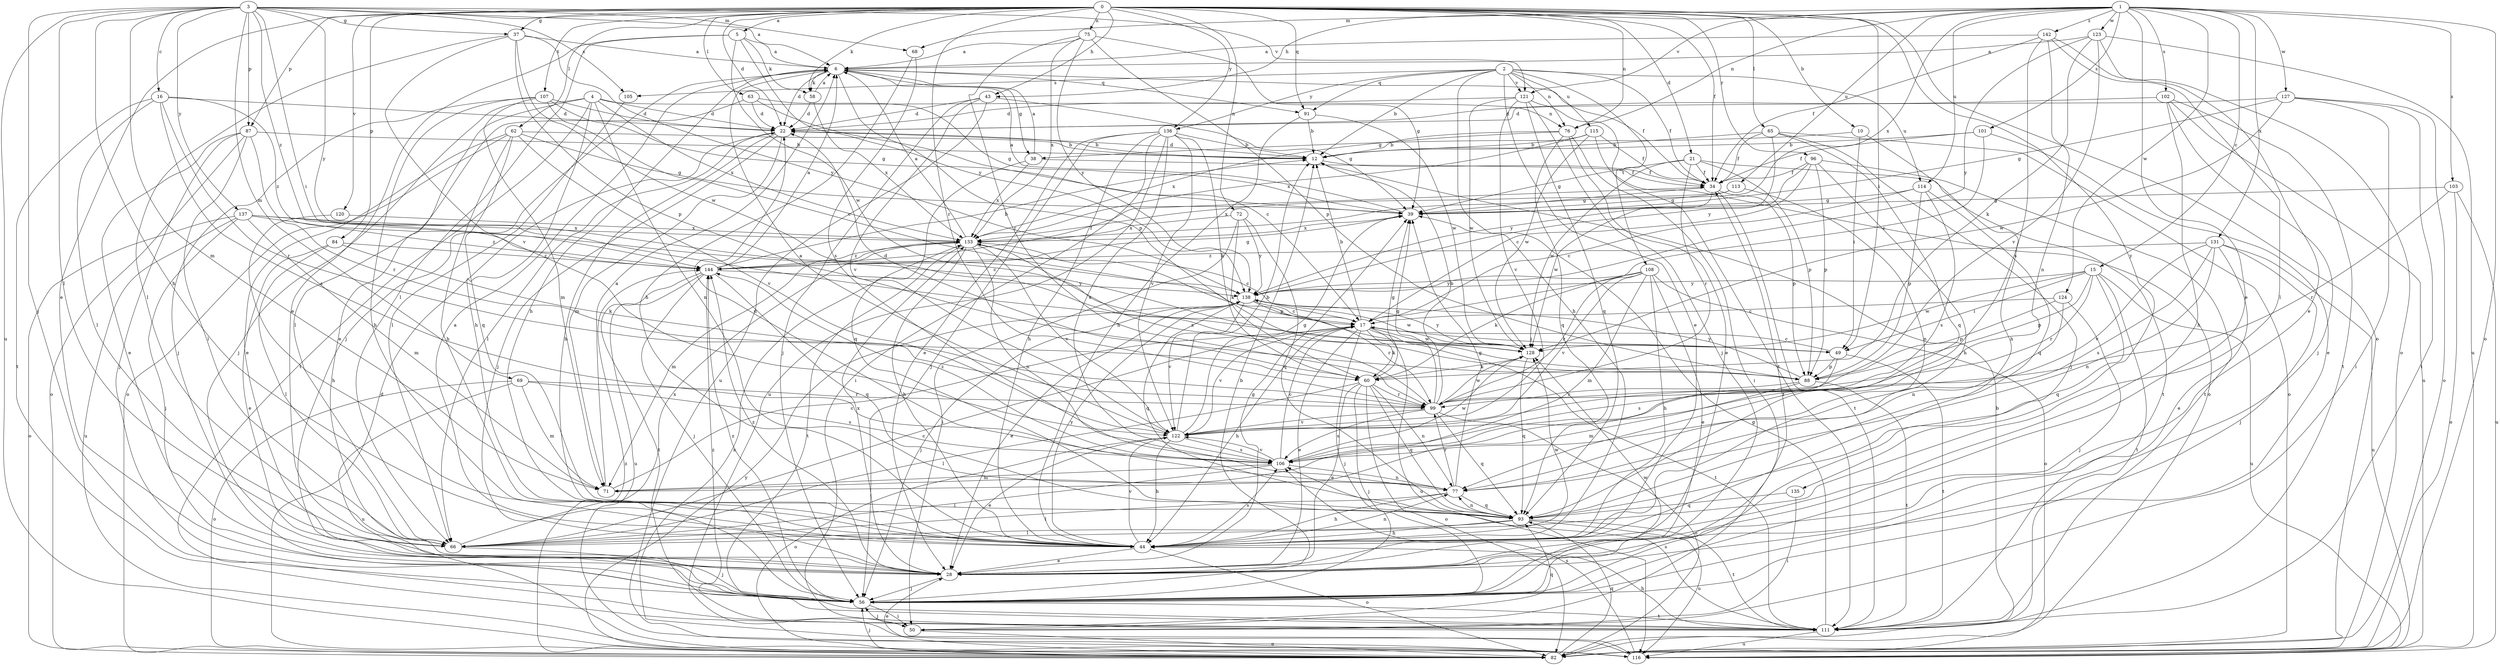 strict digraph  {
0;
1;
2;
3;
4;
5;
6;
10;
12;
15;
16;
17;
21;
22;
28;
34;
37;
38;
39;
43;
44;
49;
50;
56;
58;
60;
62;
63;
65;
66;
68;
69;
71;
72;
75;
76;
77;
82;
84;
87;
88;
91;
93;
96;
99;
101;
102;
103;
105;
106;
107;
108;
111;
113;
114;
115;
116;
120;
121;
122;
123;
124;
127;
128;
131;
133;
135;
136;
137;
138;
142;
144;
0 -> 5  [label=a];
0 -> 10  [label=b];
0 -> 21  [label=d];
0 -> 22  [label=d];
0 -> 28  [label=e];
0 -> 34  [label=f];
0 -> 37  [label=g];
0 -> 43  [label=h];
0 -> 49  [label=i];
0 -> 58  [label=k];
0 -> 62  [label=l];
0 -> 63  [label=l];
0 -> 65  [label=l];
0 -> 72  [label=n];
0 -> 75  [label=n];
0 -> 76  [label=n];
0 -> 82  [label=o];
0 -> 84  [label=p];
0 -> 87  [label=p];
0 -> 91  [label=q];
0 -> 96  [label=r];
0 -> 99  [label=r];
0 -> 107  [label=t];
0 -> 120  [label=v];
0 -> 135  [label=y];
0 -> 136  [label=y];
1 -> 15  [label=c];
1 -> 28  [label=e];
1 -> 43  [label=h];
1 -> 68  [label=m];
1 -> 76  [label=n];
1 -> 82  [label=o];
1 -> 101  [label=s];
1 -> 102  [label=s];
1 -> 103  [label=s];
1 -> 113  [label=u];
1 -> 114  [label=u];
1 -> 121  [label=v];
1 -> 123  [label=w];
1 -> 124  [label=w];
1 -> 127  [label=w];
1 -> 131  [label=x];
1 -> 133  [label=x];
1 -> 142  [label=z];
2 -> 12  [label=b];
2 -> 28  [label=e];
2 -> 34  [label=f];
2 -> 44  [label=h];
2 -> 76  [label=n];
2 -> 91  [label=q];
2 -> 105  [label=s];
2 -> 108  [label=t];
2 -> 114  [label=u];
2 -> 115  [label=u];
2 -> 121  [label=v];
2 -> 136  [label=y];
3 -> 6  [label=a];
3 -> 16  [label=c];
3 -> 37  [label=g];
3 -> 44  [label=h];
3 -> 49  [label=i];
3 -> 56  [label=j];
3 -> 66  [label=l];
3 -> 68  [label=m];
3 -> 69  [label=m];
3 -> 71  [label=m];
3 -> 87  [label=p];
3 -> 105  [label=s];
3 -> 116  [label=u];
3 -> 121  [label=v];
3 -> 137  [label=y];
3 -> 138  [label=y];
3 -> 144  [label=z];
4 -> 22  [label=d];
4 -> 28  [label=e];
4 -> 44  [label=h];
4 -> 56  [label=j];
4 -> 76  [label=n];
4 -> 77  [label=n];
4 -> 111  [label=t];
4 -> 133  [label=x];
5 -> 6  [label=a];
5 -> 28  [label=e];
5 -> 58  [label=k];
5 -> 66  [label=l];
5 -> 128  [label=w];
5 -> 138  [label=y];
6 -> 22  [label=d];
6 -> 34  [label=f];
6 -> 38  [label=g];
6 -> 44  [label=h];
6 -> 56  [label=j];
6 -> 58  [label=k];
6 -> 88  [label=p];
6 -> 91  [label=q];
10 -> 38  [label=g];
10 -> 44  [label=h];
10 -> 49  [label=i];
12 -> 22  [label=d];
12 -> 34  [label=f];
15 -> 49  [label=i];
15 -> 88  [label=p];
15 -> 93  [label=q];
15 -> 99  [label=r];
15 -> 111  [label=t];
15 -> 116  [label=u];
15 -> 128  [label=w];
15 -> 138  [label=y];
16 -> 22  [label=d];
16 -> 66  [label=l];
16 -> 99  [label=r];
16 -> 106  [label=s];
16 -> 111  [label=t];
16 -> 144  [label=z];
17 -> 12  [label=b];
17 -> 28  [label=e];
17 -> 44  [label=h];
17 -> 49  [label=i];
17 -> 56  [label=j];
17 -> 60  [label=k];
17 -> 111  [label=t];
17 -> 116  [label=u];
17 -> 122  [label=v];
17 -> 128  [label=w];
21 -> 34  [label=f];
21 -> 39  [label=g];
21 -> 88  [label=p];
21 -> 99  [label=r];
21 -> 111  [label=t];
21 -> 128  [label=w];
22 -> 12  [label=b];
22 -> 44  [label=h];
22 -> 56  [label=j];
22 -> 66  [label=l];
22 -> 71  [label=m];
28 -> 6  [label=a];
28 -> 39  [label=g];
28 -> 56  [label=j];
28 -> 133  [label=x];
28 -> 144  [label=z];
34 -> 39  [label=g];
34 -> 88  [label=p];
34 -> 111  [label=t];
34 -> 128  [label=w];
37 -> 6  [label=a];
37 -> 66  [label=l];
37 -> 88  [label=p];
37 -> 122  [label=v];
37 -> 128  [label=w];
37 -> 138  [label=y];
38 -> 6  [label=a];
38 -> 34  [label=f];
38 -> 93  [label=q];
38 -> 133  [label=x];
39 -> 6  [label=a];
39 -> 133  [label=x];
43 -> 22  [label=d];
43 -> 39  [label=g];
43 -> 56  [label=j];
43 -> 116  [label=u];
43 -> 122  [label=v];
44 -> 28  [label=e];
44 -> 77  [label=n];
44 -> 82  [label=o];
44 -> 106  [label=s];
44 -> 122  [label=v];
44 -> 128  [label=w];
44 -> 138  [label=y];
49 -> 17  [label=c];
49 -> 88  [label=p];
49 -> 106  [label=s];
49 -> 111  [label=t];
50 -> 56  [label=j];
50 -> 82  [label=o];
50 -> 93  [label=q];
56 -> 12  [label=b];
56 -> 34  [label=f];
56 -> 50  [label=i];
56 -> 111  [label=t];
56 -> 128  [label=w];
56 -> 144  [label=z];
58 -> 6  [label=a];
58 -> 22  [label=d];
58 -> 133  [label=x];
60 -> 22  [label=d];
60 -> 28  [label=e];
60 -> 39  [label=g];
60 -> 56  [label=j];
60 -> 66  [label=l];
60 -> 77  [label=n];
60 -> 82  [label=o];
60 -> 93  [label=q];
60 -> 99  [label=r];
62 -> 12  [label=b];
62 -> 28  [label=e];
62 -> 39  [label=g];
62 -> 44  [label=h];
62 -> 82  [label=o];
62 -> 93  [label=q];
62 -> 122  [label=v];
63 -> 17  [label=c];
63 -> 22  [label=d];
63 -> 39  [label=g];
63 -> 66  [label=l];
65 -> 12  [label=b];
65 -> 34  [label=f];
65 -> 56  [label=j];
65 -> 82  [label=o];
65 -> 93  [label=q];
65 -> 138  [label=y];
66 -> 17  [label=c];
66 -> 56  [label=j];
66 -> 133  [label=x];
68 -> 44  [label=h];
68 -> 106  [label=s];
69 -> 71  [label=m];
69 -> 82  [label=o];
69 -> 99  [label=r];
69 -> 106  [label=s];
69 -> 116  [label=u];
71 -> 6  [label=a];
71 -> 17  [label=c];
72 -> 50  [label=i];
72 -> 60  [label=k];
72 -> 93  [label=q];
72 -> 133  [label=x];
72 -> 138  [label=y];
75 -> 6  [label=a];
75 -> 39  [label=g];
75 -> 88  [label=p];
75 -> 99  [label=r];
75 -> 133  [label=x];
75 -> 138  [label=y];
76 -> 12  [label=b];
76 -> 28  [label=e];
76 -> 50  [label=i];
76 -> 93  [label=q];
76 -> 133  [label=x];
77 -> 22  [label=d];
77 -> 39  [label=g];
77 -> 44  [label=h];
77 -> 66  [label=l];
77 -> 93  [label=q];
77 -> 99  [label=r];
82 -> 12  [label=b];
82 -> 22  [label=d];
82 -> 28  [label=e];
82 -> 56  [label=j];
82 -> 93  [label=q];
82 -> 138  [label=y];
82 -> 144  [label=z];
84 -> 28  [label=e];
84 -> 60  [label=k];
84 -> 66  [label=l];
84 -> 144  [label=z];
87 -> 12  [label=b];
87 -> 28  [label=e];
87 -> 56  [label=j];
87 -> 66  [label=l];
87 -> 82  [label=o];
87 -> 99  [label=r];
88 -> 71  [label=m];
88 -> 99  [label=r];
88 -> 111  [label=t];
88 -> 138  [label=y];
91 -> 12  [label=b];
91 -> 44  [label=h];
91 -> 128  [label=w];
93 -> 44  [label=h];
93 -> 66  [label=l];
93 -> 77  [label=n];
93 -> 111  [label=t];
93 -> 116  [label=u];
96 -> 17  [label=c];
96 -> 34  [label=f];
96 -> 44  [label=h];
96 -> 88  [label=p];
96 -> 111  [label=t];
96 -> 138  [label=y];
99 -> 12  [label=b];
99 -> 39  [label=g];
99 -> 82  [label=o];
99 -> 93  [label=q];
99 -> 106  [label=s];
99 -> 122  [label=v];
99 -> 128  [label=w];
99 -> 133  [label=x];
101 -> 12  [label=b];
101 -> 17  [label=c];
101 -> 28  [label=e];
101 -> 34  [label=f];
102 -> 22  [label=d];
102 -> 44  [label=h];
102 -> 56  [label=j];
102 -> 111  [label=t];
102 -> 116  [label=u];
103 -> 39  [label=g];
103 -> 82  [label=o];
103 -> 99  [label=r];
103 -> 116  [label=u];
105 -> 66  [label=l];
106 -> 17  [label=c];
106 -> 66  [label=l];
106 -> 71  [label=m];
106 -> 77  [label=n];
106 -> 122  [label=v];
106 -> 128  [label=w];
106 -> 144  [label=z];
107 -> 17  [label=c];
107 -> 22  [label=d];
107 -> 39  [label=g];
107 -> 44  [label=h];
107 -> 56  [label=j];
107 -> 71  [label=m];
108 -> 28  [label=e];
108 -> 44  [label=h];
108 -> 60  [label=k];
108 -> 71  [label=m];
108 -> 82  [label=o];
108 -> 99  [label=r];
108 -> 122  [label=v];
108 -> 138  [label=y];
111 -> 39  [label=g];
111 -> 44  [label=h];
111 -> 106  [label=s];
111 -> 116  [label=u];
111 -> 144  [label=z];
113 -> 39  [label=g];
113 -> 77  [label=n];
113 -> 133  [label=x];
114 -> 17  [label=c];
114 -> 39  [label=g];
114 -> 88  [label=p];
114 -> 93  [label=q];
114 -> 106  [label=s];
115 -> 12  [label=b];
115 -> 34  [label=f];
115 -> 82  [label=o];
115 -> 128  [label=w];
115 -> 133  [label=x];
116 -> 106  [label=s];
116 -> 133  [label=x];
120 -> 44  [label=h];
120 -> 133  [label=x];
121 -> 22  [label=d];
121 -> 56  [label=j];
121 -> 93  [label=q];
121 -> 111  [label=t];
121 -> 122  [label=v];
121 -> 128  [label=w];
122 -> 6  [label=a];
122 -> 12  [label=b];
122 -> 28  [label=e];
122 -> 39  [label=g];
122 -> 44  [label=h];
122 -> 82  [label=o];
122 -> 106  [label=s];
123 -> 6  [label=a];
123 -> 60  [label=k];
123 -> 82  [label=o];
123 -> 116  [label=u];
123 -> 122  [label=v];
123 -> 138  [label=y];
124 -> 17  [label=c];
124 -> 56  [label=j];
124 -> 77  [label=n];
124 -> 88  [label=p];
127 -> 22  [label=d];
127 -> 39  [label=g];
127 -> 50  [label=i];
127 -> 82  [label=o];
127 -> 111  [label=t];
127 -> 128  [label=w];
128 -> 60  [label=k];
128 -> 93  [label=q];
128 -> 138  [label=y];
131 -> 28  [label=e];
131 -> 56  [label=j];
131 -> 77  [label=n];
131 -> 106  [label=s];
131 -> 116  [label=u];
131 -> 122  [label=v];
131 -> 144  [label=z];
133 -> 6  [label=a];
133 -> 17  [label=c];
133 -> 44  [label=h];
133 -> 71  [label=m];
133 -> 77  [label=n];
133 -> 88  [label=p];
133 -> 111  [label=t];
133 -> 122  [label=v];
133 -> 144  [label=z];
135 -> 50  [label=i];
135 -> 93  [label=q];
136 -> 12  [label=b];
136 -> 28  [label=e];
136 -> 44  [label=h];
136 -> 50  [label=i];
136 -> 56  [label=j];
136 -> 60  [label=k];
136 -> 106  [label=s];
136 -> 116  [label=u];
136 -> 122  [label=v];
137 -> 17  [label=c];
137 -> 56  [label=j];
137 -> 71  [label=m];
137 -> 82  [label=o];
137 -> 116  [label=u];
137 -> 133  [label=x];
137 -> 144  [label=z];
138 -> 17  [label=c];
138 -> 28  [label=e];
138 -> 56  [label=j];
138 -> 93  [label=q];
138 -> 99  [label=r];
138 -> 122  [label=v];
138 -> 128  [label=w];
142 -> 6  [label=a];
142 -> 28  [label=e];
142 -> 34  [label=f];
142 -> 66  [label=l];
142 -> 77  [label=n];
142 -> 106  [label=s];
144 -> 6  [label=a];
144 -> 12  [label=b];
144 -> 34  [label=f];
144 -> 39  [label=g];
144 -> 56  [label=j];
144 -> 93  [label=q];
144 -> 111  [label=t];
144 -> 116  [label=u];
144 -> 138  [label=y];
}
